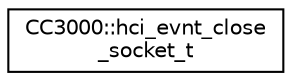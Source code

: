 digraph "Graphical Class Hierarchy"
{
  edge [fontname="Helvetica",fontsize="10",labelfontname="Helvetica",labelfontsize="10"];
  node [fontname="Helvetica",fontsize="10",shape=record];
  rankdir="LR";
  Node1 [label="CC3000::hci_evnt_close\l_socket_t",height=0.2,width=0.4,color="black", fillcolor="white", style="filled",URL="$d6/d73/structCC3000_1_1hci__evnt__close__socket__t.html"];
}
